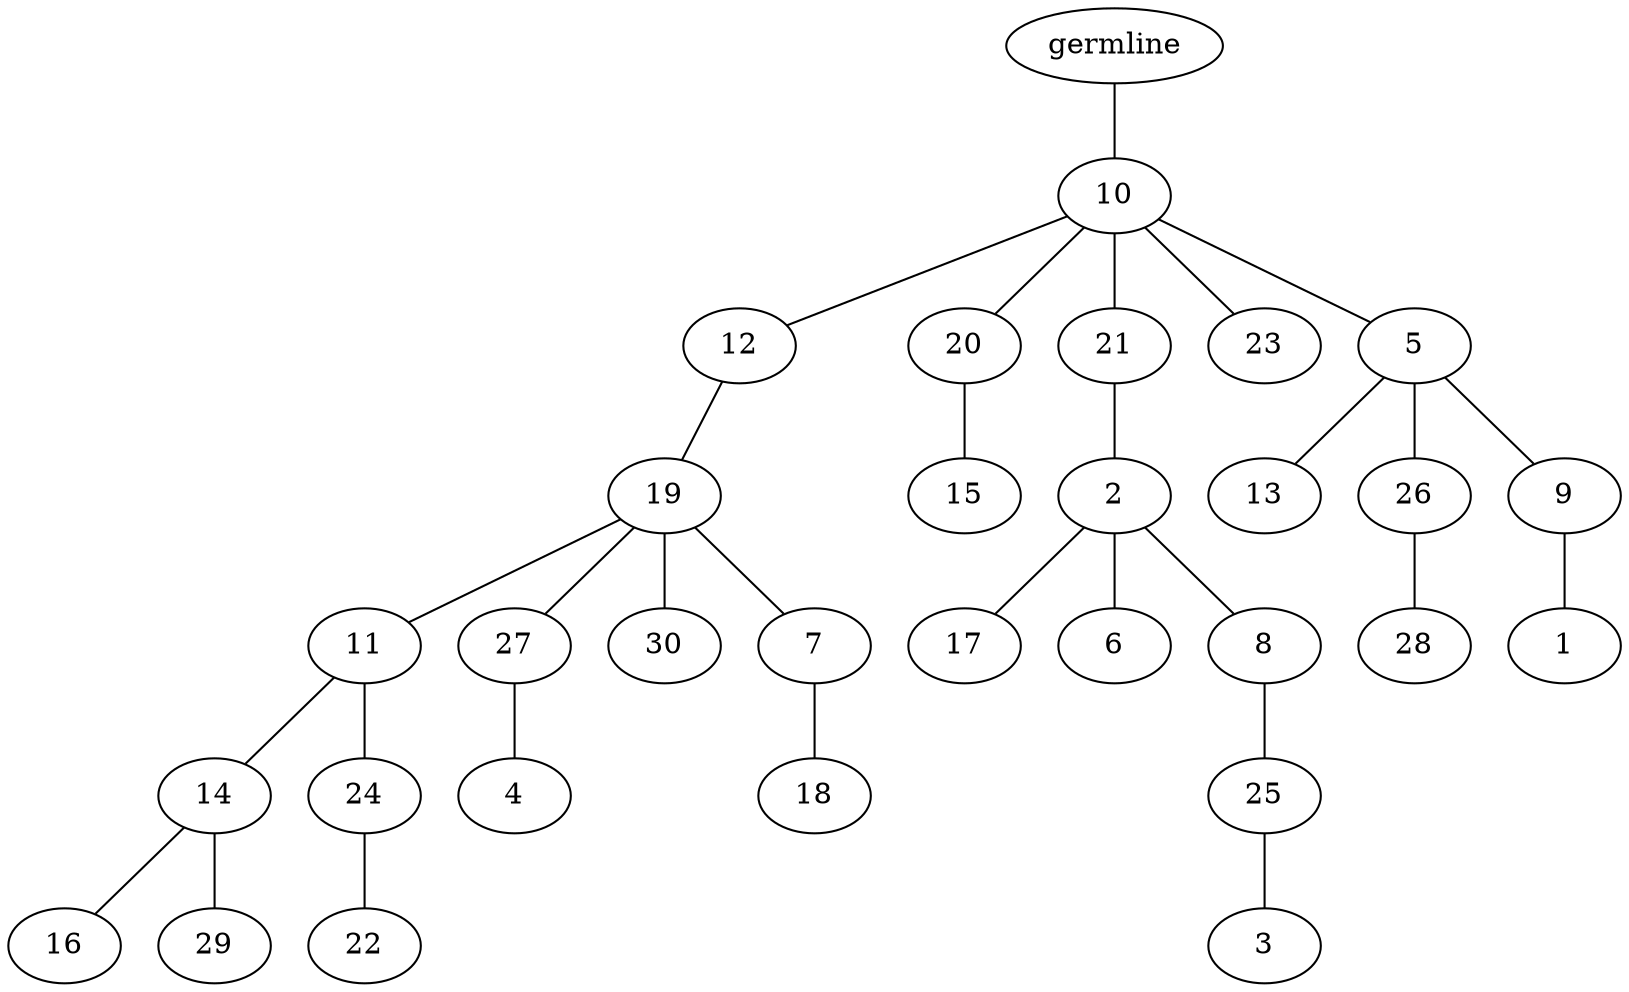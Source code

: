graph tree {
    "139797021471264" [label="germline"];
    "139797017686656" [label="10"];
    "139797017687520" [label="12"];
    "139797017687952" [label="19"];
    "139797017688432" [label="11"];
    "139797017688720" [label="14"];
    "139797017689008" [label="16"];
    "139797017688816" [label="29"];
    "139797017689824" [label="24"];
    "139797021262464" [label="22"];
    "139797017689728" [label="27"];
    "139797017689488" [label="4"];
    "139797017689248" [label="30"];
    "139797017713632" [label="7"];
    "139797017712144" [label="18"];
    "139797017688672" [label="20"];
    "139797017689776" [label="15"];
    "139797017687616" [label="21"];
    "139797017690016" [label="2"];
    "139797017731328" [label="17"];
    "139797017731136" [label="6"];
    "139797017731424" [label="8"];
    "139797017731760" [label="25"];
    "139797017732192" [label="3"];
    "139797017689584" [label="23"];
    "139797017731616" [label="5"];
    "139797017732432" [label="13"];
    "139797017732288" [label="26"];
    "139797017731376" [label="28"];
    "139797017733296" [label="9"];
    "139797017732528" [label="1"];
    "139797021471264" -- "139797017686656";
    "139797017686656" -- "139797017687520";
    "139797017686656" -- "139797017688672";
    "139797017686656" -- "139797017687616";
    "139797017686656" -- "139797017689584";
    "139797017686656" -- "139797017731616";
    "139797017687520" -- "139797017687952";
    "139797017687952" -- "139797017688432";
    "139797017687952" -- "139797017689728";
    "139797017687952" -- "139797017689248";
    "139797017687952" -- "139797017713632";
    "139797017688432" -- "139797017688720";
    "139797017688432" -- "139797017689824";
    "139797017688720" -- "139797017689008";
    "139797017688720" -- "139797017688816";
    "139797017689824" -- "139797021262464";
    "139797017689728" -- "139797017689488";
    "139797017713632" -- "139797017712144";
    "139797017688672" -- "139797017689776";
    "139797017687616" -- "139797017690016";
    "139797017690016" -- "139797017731328";
    "139797017690016" -- "139797017731136";
    "139797017690016" -- "139797017731424";
    "139797017731424" -- "139797017731760";
    "139797017731760" -- "139797017732192";
    "139797017731616" -- "139797017732432";
    "139797017731616" -- "139797017732288";
    "139797017731616" -- "139797017733296";
    "139797017732288" -- "139797017731376";
    "139797017733296" -- "139797017732528";
}
